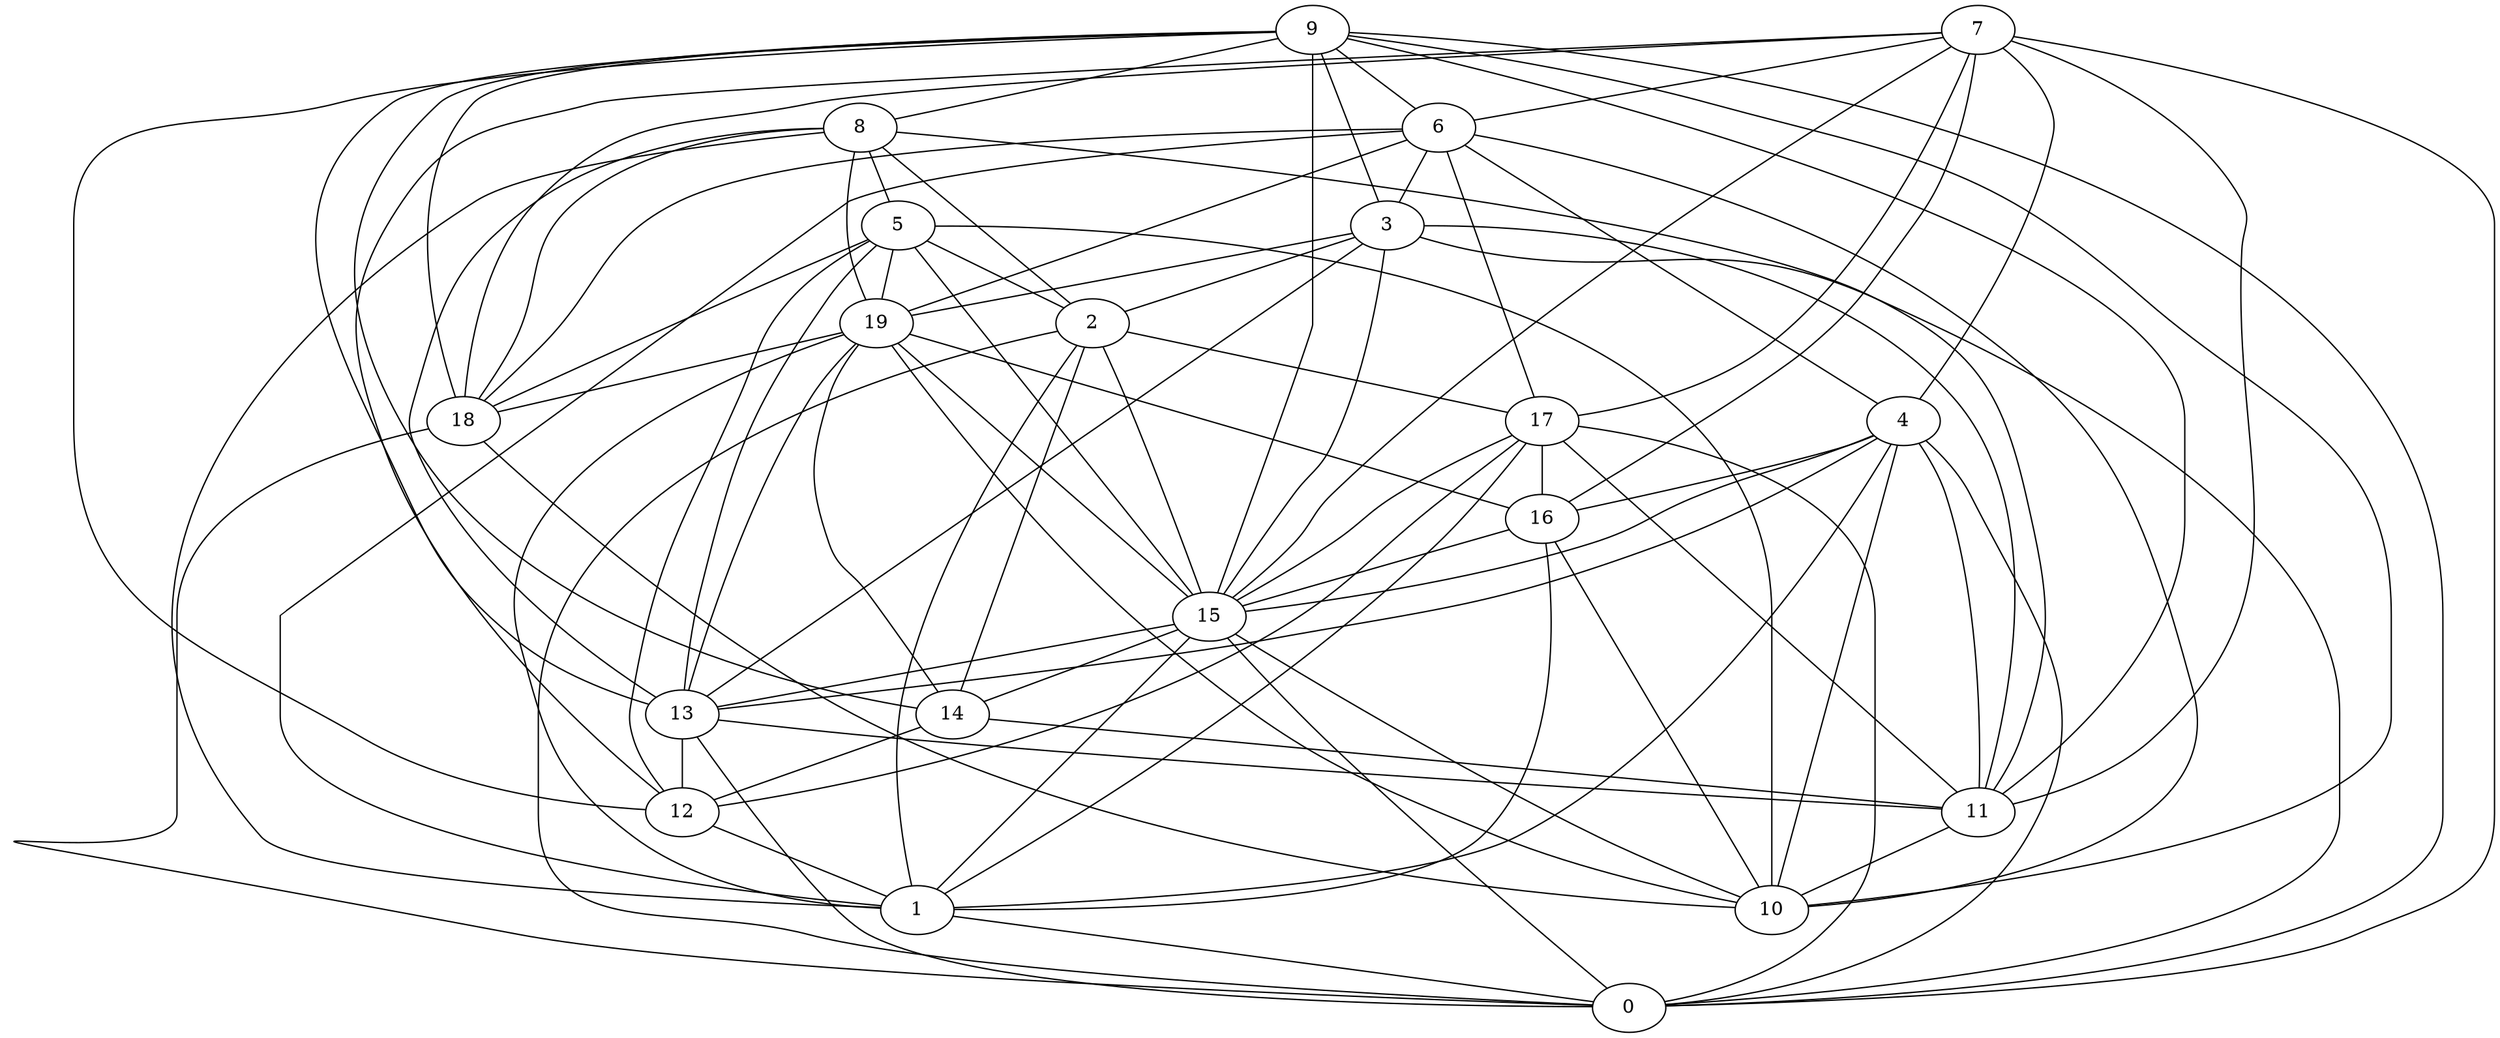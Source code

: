 digraph GG_graph {

subgraph G_graph {
edge [color = black]
"12" -> "1" [dir = none]
"2" -> "15" [dir = none]
"5" -> "15" [dir = none]
"5" -> "18" [dir = none]
"5" -> "13" [dir = none]
"5" -> "12" [dir = none]
"5" -> "2" [dir = none]
"4" -> "15" [dir = none]
"13" -> "11" [dir = none]
"13" -> "0" [dir = none]
"15" -> "14" [dir = none]
"15" -> "1" [dir = none]
"15" -> "13" [dir = none]
"15" -> "0" [dir = none]
"15" -> "10" [dir = none]
"16" -> "15" [dir = none]
"3" -> "13" [dir = none]
"3" -> "15" [dir = none]
"3" -> "2" [dir = none]
"3" -> "19" [dir = none]
"3" -> "11" [dir = none]
"1" -> "0" [dir = none]
"9" -> "18" [dir = none]
"9" -> "3" [dir = none]
"9" -> "0" [dir = none]
"9" -> "10" [dir = none]
"9" -> "13" [dir = none]
"9" -> "11" [dir = none]
"17" -> "1" [dir = none]
"17" -> "16" [dir = none]
"17" -> "12" [dir = none]
"17" -> "15" [dir = none]
"7" -> "18" [dir = none]
"7" -> "0" [dir = none]
"7" -> "15" [dir = none]
"7" -> "12" [dir = none]
"7" -> "6" [dir = none]
"7" -> "16" [dir = none]
"7" -> "4" [dir = none]
"7" -> "17" [dir = none]
"6" -> "4" [dir = none]
"6" -> "19" [dir = none]
"6" -> "17" [dir = none]
"19" -> "13" [dir = none]
"19" -> "10" [dir = none]
"19" -> "15" [dir = none]
"19" -> "18" [dir = none]
"19" -> "1" [dir = none]
"19" -> "14" [dir = none]
"14" -> "11" [dir = none]
"14" -> "12" [dir = none]
"8" -> "5" [dir = none]
"8" -> "18" [dir = none]
"8" -> "13" [dir = none]
"8" -> "11" [dir = none]
"18" -> "0" [dir = none]
"18" -> "10" [dir = none]
"19" -> "16" [dir = none]
"9" -> "8" [dir = none]
"9" -> "14" [dir = none]
"13" -> "12" [dir = none]
"4" -> "1" [dir = none]
"9" -> "15" [dir = none]
"2" -> "17" [dir = none]
"16" -> "10" [dir = none]
"9" -> "6" [dir = none]
"5" -> "19" [dir = none]
"4" -> "0" [dir = none]
"2" -> "14" [dir = none]
"11" -> "10" [dir = none]
"4" -> "10" [dir = none]
"8" -> "1" [dir = none]
"4" -> "16" [dir = none]
"17" -> "11" [dir = none]
"8" -> "2" [dir = none]
"4" -> "13" [dir = none]
"5" -> "10" [dir = none]
"17" -> "0" [dir = none]
"6" -> "18" [dir = none]
"6" -> "3" [dir = none]
"9" -> "12" [dir = none]
"8" -> "19" [dir = none]
"2" -> "1" [dir = none]
"6" -> "10" [dir = none]
"6" -> "1" [dir = none]
"4" -> "11" [dir = none]
"2" -> "0" [dir = none]
"3" -> "0" [dir = none]
"7" -> "11" [dir = none]
"16" -> "1" [dir = none]
}

}

